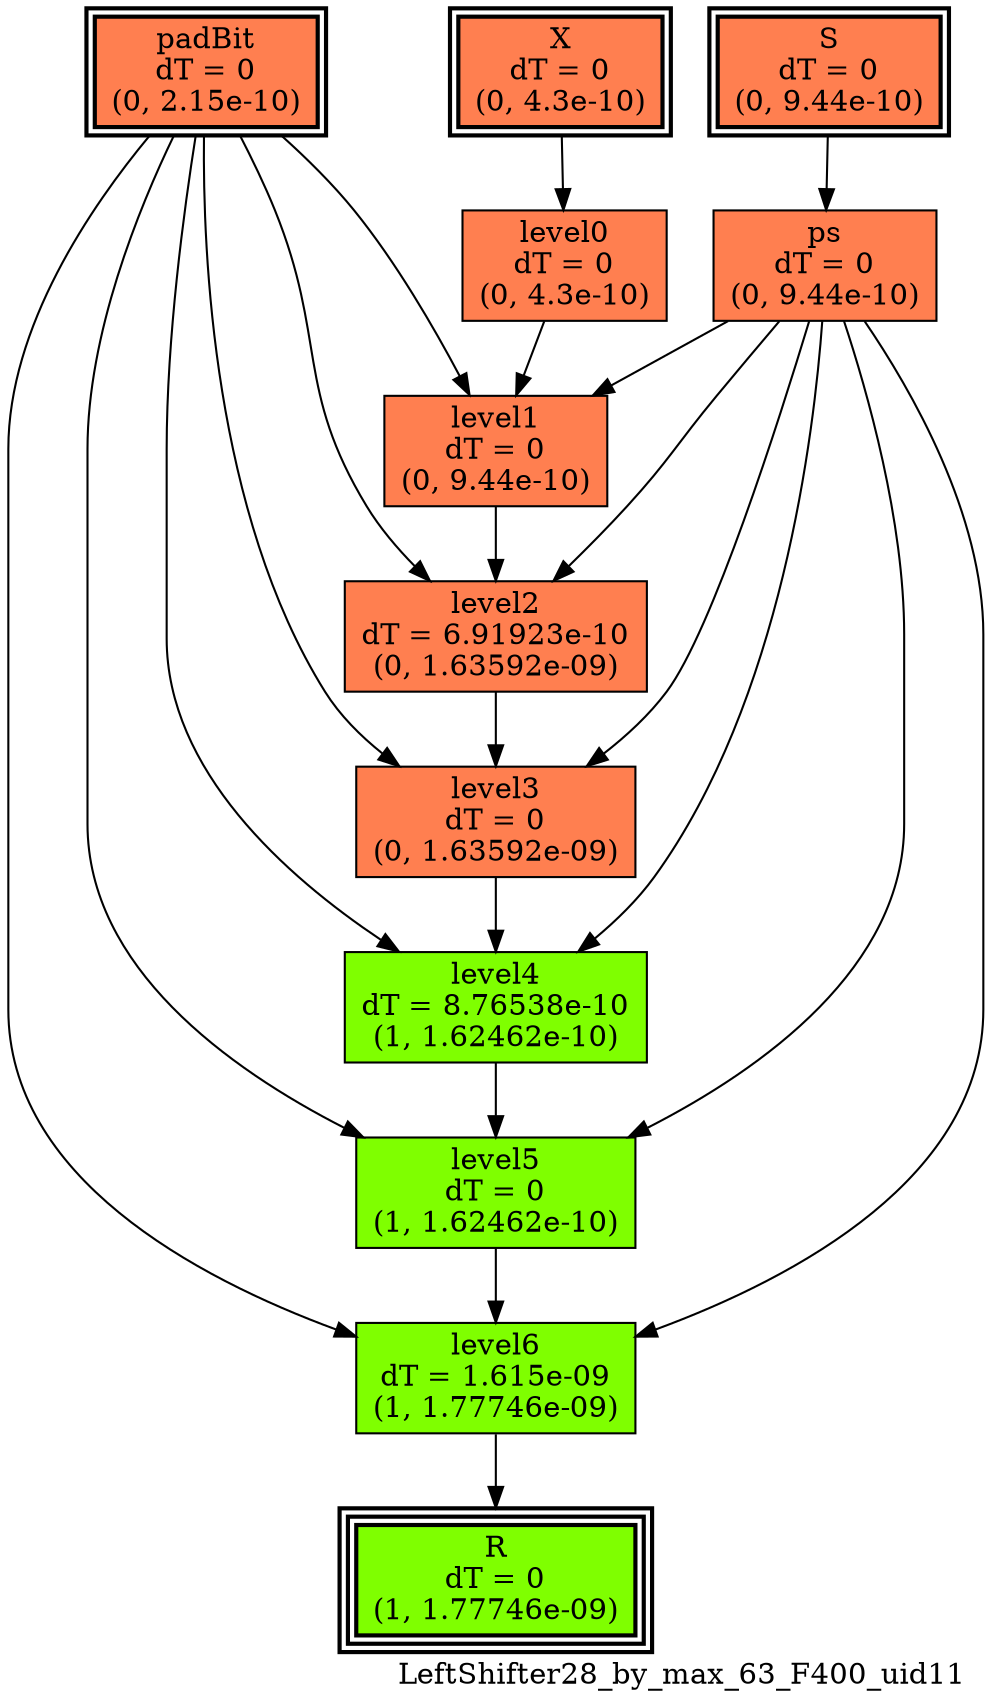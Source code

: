 digraph LeftShifter28_by_max_63_F400_uid11
{
	//graph drawing options
	label=LeftShifter28_by_max_63_F400_uid11;
	labelloc=bottom;
	labeljust=right;
	ratio=auto;
	nodesep=0.25;
	ranksep=0.5;

	//input/output signals of operator LeftShifter28_by_max_63_F400_uid11
	X__LeftShifter28_by_max_63_F400_uid11 [ label="X\ndT = 0\n(0, 4.3e-10)", shape=box, color=black, style="bold, filled", fillcolor=coral, peripheries=2 ];
	S__LeftShifter28_by_max_63_F400_uid11 [ label="S\ndT = 0\n(0, 9.44e-10)", shape=box, color=black, style="bold, filled", fillcolor=coral, peripheries=2 ];
	padBit__LeftShifter28_by_max_63_F400_uid11 [ label="padBit\ndT = 0\n(0, 2.15e-10)", shape=box, color=black, style="bold, filled", fillcolor=coral, peripheries=2 ];
	R__LeftShifter28_by_max_63_F400_uid11 [ label="R\ndT = 0\n(1, 1.77746e-09)", shape=box, color=black, style="bold, filled", fillcolor=chartreuse, peripheries=3 ];
	{rank=same X__LeftShifter28_by_max_63_F400_uid11, S__LeftShifter28_by_max_63_F400_uid11, padBit__LeftShifter28_by_max_63_F400_uid11};
	{rank=same R__LeftShifter28_by_max_63_F400_uid11};
	//internal signals of operator LeftShifter28_by_max_63_F400_uid11
	ps__LeftShifter28_by_max_63_F400_uid11 [ label="ps\ndT = 0\n(0, 9.44e-10)", shape=box, color=black, style=filled, fillcolor=coral, peripheries=1 ];
	level0__LeftShifter28_by_max_63_F400_uid11 [ label="level0\ndT = 0\n(0, 4.3e-10)", shape=box, color=black, style=filled, fillcolor=coral, peripheries=1 ];
	level1__LeftShifter28_by_max_63_F400_uid11 [ label="level1\ndT = 0\n(0, 9.44e-10)", shape=box, color=black, style=filled, fillcolor=coral, peripheries=1 ];
	level2__LeftShifter28_by_max_63_F400_uid11 [ label="level2\ndT = 6.91923e-10\n(0, 1.63592e-09)", shape=box, color=black, style=filled, fillcolor=coral, peripheries=1 ];
	level3__LeftShifter28_by_max_63_F400_uid11 [ label="level3\ndT = 0\n(0, 1.63592e-09)", shape=box, color=black, style=filled, fillcolor=coral, peripheries=1 ];
	level4__LeftShifter28_by_max_63_F400_uid11 [ label="level4\ndT = 8.76538e-10\n(1, 1.62462e-10)", shape=box, color=black, style=filled, fillcolor=chartreuse, peripheries=1 ];
	level5__LeftShifter28_by_max_63_F400_uid11 [ label="level5\ndT = 0\n(1, 1.62462e-10)", shape=box, color=black, style=filled, fillcolor=chartreuse, peripheries=1 ];
	level6__LeftShifter28_by_max_63_F400_uid11 [ label="level6\ndT = 1.615e-09\n(1, 1.77746e-09)", shape=box, color=black, style=filled, fillcolor=chartreuse, peripheries=1 ];

	//subcomponents of operator LeftShifter28_by_max_63_F400_uid11

	//input and internal signal connections of operator LeftShifter28_by_max_63_F400_uid11
	X__LeftShifter28_by_max_63_F400_uid11 -> level0__LeftShifter28_by_max_63_F400_uid11 [ arrowhead=normal, arrowsize=1.0, arrowtail=normal, color=black, dir=forward  ];
	S__LeftShifter28_by_max_63_F400_uid11 -> ps__LeftShifter28_by_max_63_F400_uid11 [ arrowhead=normal, arrowsize=1.0, arrowtail=normal, color=black, dir=forward  ];
	padBit__LeftShifter28_by_max_63_F400_uid11 -> level1__LeftShifter28_by_max_63_F400_uid11 [ arrowhead=normal, arrowsize=1.0, arrowtail=normal, color=black, dir=forward  ];
	padBit__LeftShifter28_by_max_63_F400_uid11 -> level2__LeftShifter28_by_max_63_F400_uid11 [ arrowhead=normal, arrowsize=1.0, arrowtail=normal, color=black, dir=forward  ];
	padBit__LeftShifter28_by_max_63_F400_uid11 -> level3__LeftShifter28_by_max_63_F400_uid11 [ arrowhead=normal, arrowsize=1.0, arrowtail=normal, color=black, dir=forward  ];
	padBit__LeftShifter28_by_max_63_F400_uid11 -> level4__LeftShifter28_by_max_63_F400_uid11 [ arrowhead=normal, arrowsize=1.0, arrowtail=normal, color=black, dir=forward  ];
	padBit__LeftShifter28_by_max_63_F400_uid11 -> level5__LeftShifter28_by_max_63_F400_uid11 [ arrowhead=normal, arrowsize=1.0, arrowtail=normal, color=black, dir=forward  ];
	padBit__LeftShifter28_by_max_63_F400_uid11 -> level6__LeftShifter28_by_max_63_F400_uid11 [ arrowhead=normal, arrowsize=1.0, arrowtail=normal, color=black, dir=forward  ];
	ps__LeftShifter28_by_max_63_F400_uid11 -> level1__LeftShifter28_by_max_63_F400_uid11 [ arrowhead=normal, arrowsize=1.0, arrowtail=normal, color=black, dir=forward  ];
	ps__LeftShifter28_by_max_63_F400_uid11 -> level2__LeftShifter28_by_max_63_F400_uid11 [ arrowhead=normal, arrowsize=1.0, arrowtail=normal, color=black, dir=forward  ];
	ps__LeftShifter28_by_max_63_F400_uid11 -> level3__LeftShifter28_by_max_63_F400_uid11 [ arrowhead=normal, arrowsize=1.0, arrowtail=normal, color=black, dir=forward  ];
	ps__LeftShifter28_by_max_63_F400_uid11 -> level4__LeftShifter28_by_max_63_F400_uid11 [ arrowhead=normal, arrowsize=1.0, arrowtail=normal, color=black, dir=forward  ];
	ps__LeftShifter28_by_max_63_F400_uid11 -> level5__LeftShifter28_by_max_63_F400_uid11 [ arrowhead=normal, arrowsize=1.0, arrowtail=normal, color=black, dir=forward  ];
	ps__LeftShifter28_by_max_63_F400_uid11 -> level6__LeftShifter28_by_max_63_F400_uid11 [ arrowhead=normal, arrowsize=1.0, arrowtail=normal, color=black, dir=forward  ];
	level0__LeftShifter28_by_max_63_F400_uid11 -> level1__LeftShifter28_by_max_63_F400_uid11 [ arrowhead=normal, arrowsize=1.0, arrowtail=normal, color=black, dir=forward  ];
	level1__LeftShifter28_by_max_63_F400_uid11 -> level2__LeftShifter28_by_max_63_F400_uid11 [ arrowhead=normal, arrowsize=1.0, arrowtail=normal, color=black, dir=forward  ];
	level2__LeftShifter28_by_max_63_F400_uid11 -> level3__LeftShifter28_by_max_63_F400_uid11 [ arrowhead=normal, arrowsize=1.0, arrowtail=normal, color=black, dir=forward  ];
	level3__LeftShifter28_by_max_63_F400_uid11 -> level4__LeftShifter28_by_max_63_F400_uid11 [ arrowhead=normal, arrowsize=1.0, arrowtail=normal, color=black, dir=forward  ];
	level4__LeftShifter28_by_max_63_F400_uid11 -> level5__LeftShifter28_by_max_63_F400_uid11 [ arrowhead=normal, arrowsize=1.0, arrowtail=normal, color=black, dir=forward  ];
	level5__LeftShifter28_by_max_63_F400_uid11 -> level6__LeftShifter28_by_max_63_F400_uid11 [ arrowhead=normal, arrowsize=1.0, arrowtail=normal, color=black, dir=forward  ];
	level6__LeftShifter28_by_max_63_F400_uid11 -> R__LeftShifter28_by_max_63_F400_uid11 [ arrowhead=normal, arrowsize=1.0, arrowtail=normal, color=black, dir=forward  ];
}

